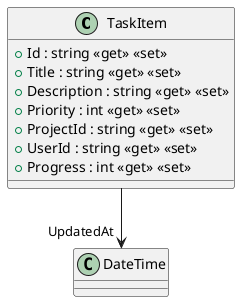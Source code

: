 @startuml
class TaskItem {
    + Id : string <<get>> <<set>>
    + Title : string <<get>> <<set>>
    + Description : string <<get>> <<set>>
    + Priority : int <<get>> <<set>>
    + ProjectId : string <<get>> <<set>>
    + UserId : string <<get>> <<set>>
    + Progress : int <<get>> <<set>>
}
TaskItem --> "UpdatedAt" DateTime
@enduml
